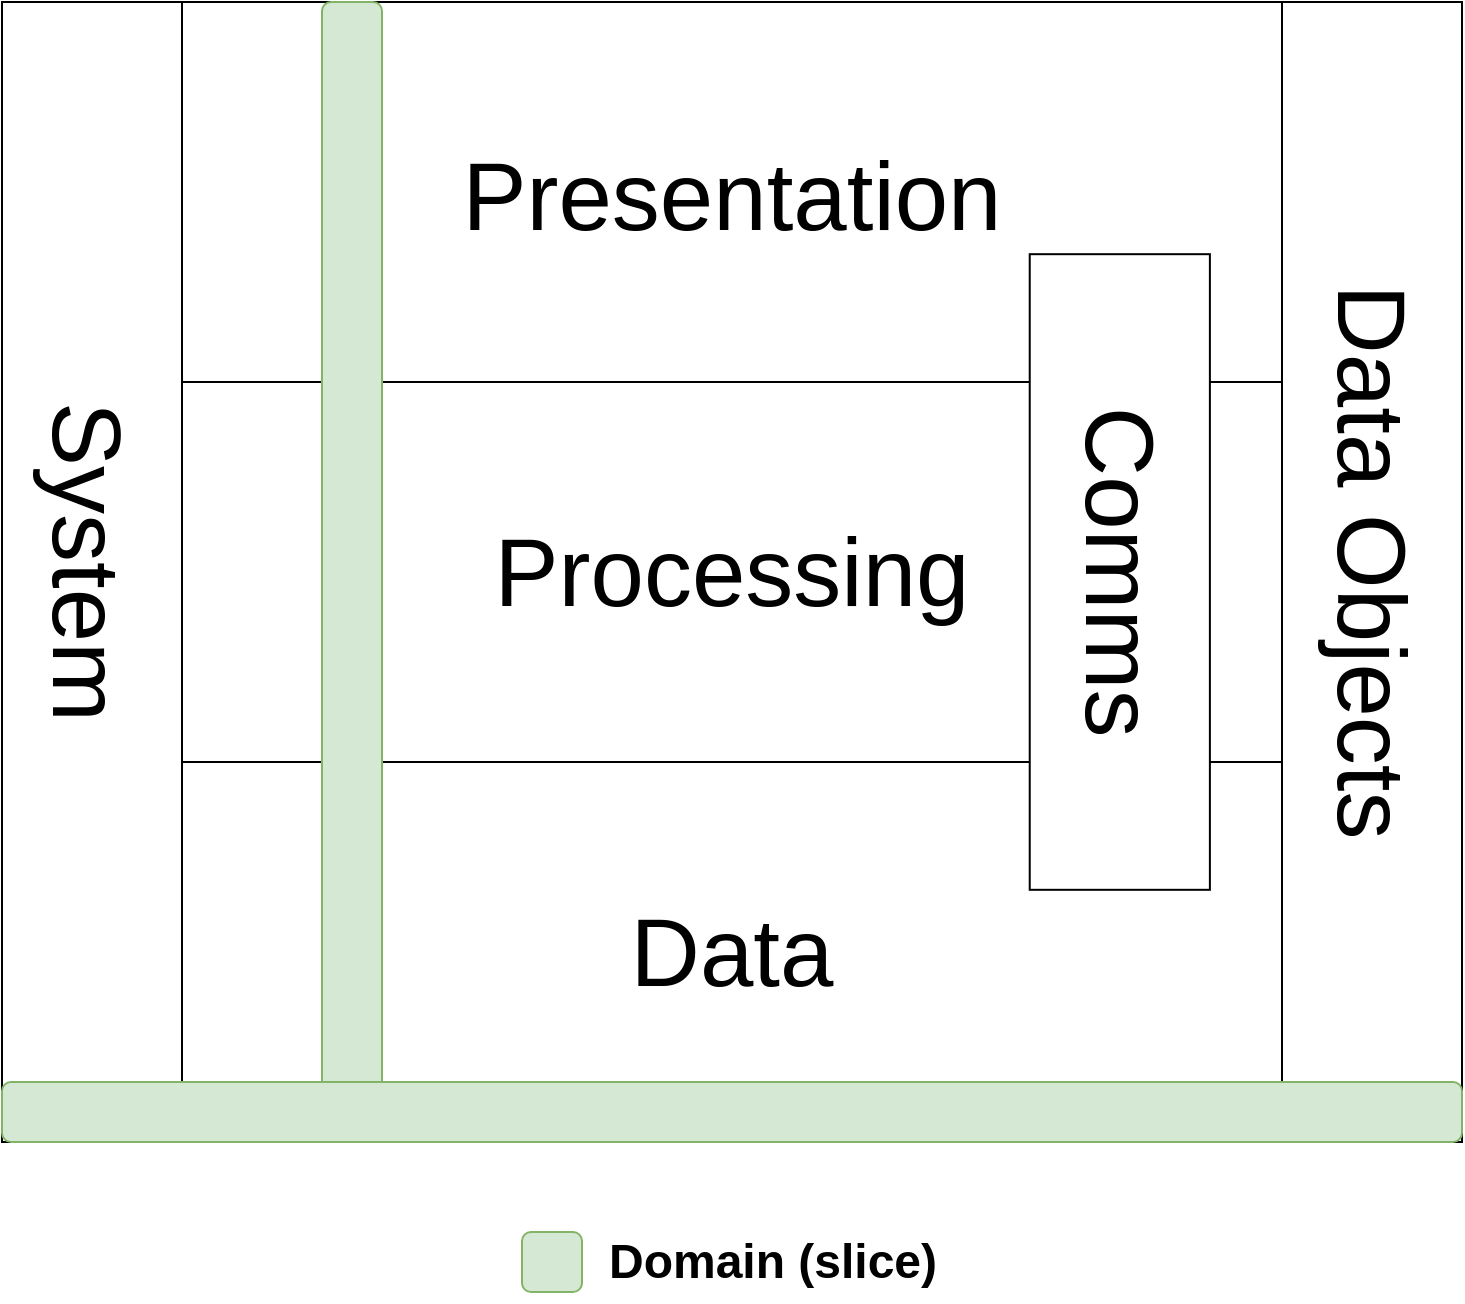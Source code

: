 <mxfile version="14.4.3" type="device"><diagram id="Ec5wMxZQIwyHZgPoHRVD" name="Page-1"><mxGraphModel dx="1088" dy="968" grid="1" gridSize="10" guides="1" tooltips="1" connect="1" arrows="1" fold="1" page="1" pageScale="1" pageWidth="827" pageHeight="1169" math="0" shadow="0"><root><mxCell id="0"/><mxCell id="1" parent="0"/><mxCell id="oNXrpGjEgSBWOjMplqz4-1" value="" style="whiteSpace=wrap;html=1;aspect=fixed;" parent="1" vertex="1"><mxGeometry x="130" y="150" width="570" height="570" as="geometry"/></mxCell><mxCell id="oNXrpGjEgSBWOjMplqz4-2" value="" style="rounded=0;whiteSpace=wrap;html=1;" parent="1" vertex="1"><mxGeometry x="40" y="150" width="90" height="570" as="geometry"/></mxCell><mxCell id="oNXrpGjEgSBWOjMplqz4-3" value="" style="rounded=0;whiteSpace=wrap;html=1;" parent="1" vertex="1"><mxGeometry x="680" y="150" width="90" height="570" as="geometry"/></mxCell><mxCell id="oNXrpGjEgSBWOjMplqz4-5" value="&lt;font style=&quot;font-size: 48px&quot;&gt;Presentation&lt;/font&gt;" style="rounded=0;whiteSpace=wrap;html=1;fontSize=54;" parent="1" vertex="1"><mxGeometry x="130" y="150" width="550" height="190" as="geometry"/></mxCell><mxCell id="oNXrpGjEgSBWOjMplqz4-7" value="Processing" style="rounded=0;whiteSpace=wrap;html=1;fontSize=48;" parent="1" vertex="1"><mxGeometry x="130" y="340" width="550" height="190" as="geometry"/></mxCell><mxCell id="oNXrpGjEgSBWOjMplqz4-8" value="Data" style="rounded=0;whiteSpace=wrap;html=1;fontSize=48;" parent="1" vertex="1"><mxGeometry x="130" y="530" width="550" height="190" as="geometry"/></mxCell><mxCell id="oNXrpGjEgSBWOjMplqz4-9" value="System" style="text;html=1;strokeColor=none;fillColor=none;align=center;verticalAlign=middle;whiteSpace=wrap;rounded=0;fontSize=48;rotation=90;" parent="1" vertex="1"><mxGeometry x="-20" y="420" width="205" height="20" as="geometry"/></mxCell><mxCell id="oNXrpGjEgSBWOjMplqz4-10" value="Data Objects" style="text;html=1;strokeColor=none;fillColor=none;align=center;verticalAlign=middle;whiteSpace=wrap;rounded=0;fontSize=48;rotation=90;" parent="1" vertex="1"><mxGeometry x="546.25" y="420" width="357.5" height="20" as="geometry"/></mxCell><mxCell id="oNXrpGjEgSBWOjMplqz4-27" value="" style="shape=ext;rounded=1;whiteSpace=wrap;html=1;fontSize=48;fillColor=#d5e8d4;strokeColor=#82b366;" parent="1" vertex="1"><mxGeometry x="300" y="765" width="30" height="30" as="geometry"/></mxCell><mxCell id="oNXrpGjEgSBWOjMplqz4-28" value="Domain (slice)" style="text;strokeColor=none;fillColor=none;html=1;fontSize=24;fontStyle=1;verticalAlign=middle;align=center;" parent="1" vertex="1"><mxGeometry x="340" y="760" width="170" height="40" as="geometry"/></mxCell><mxCell id="oNXrpGjEgSBWOjMplqz4-23" value="" style="shape=ext;rounded=1;whiteSpace=wrap;html=1;fontSize=48;fillColor=#d5e8d4;strokeColor=#82b366;" parent="1" vertex="1"><mxGeometry x="200" y="150" width="30" height="570" as="geometry"/></mxCell><mxCell id="oNXrpGjEgSBWOjMplqz4-24" value="" style="shape=ext;rounded=1;whiteSpace=wrap;html=1;fontSize=48;fillColor=#d5e8d4;strokeColor=#82b366;" parent="1" vertex="1"><mxGeometry x="40" y="690" width="730" height="30" as="geometry"/></mxCell><mxCell id="mXNxSe9zAz3q4i87iY5V-1" value="Comms" style="rounded=0;whiteSpace=wrap;html=1;fontSize=48;fontStyle=0;rotation=90;" parent="1" vertex="1"><mxGeometry x="440" y="389.96" width="317.81" height="90.08" as="geometry"/></mxCell></root></mxGraphModel></diagram></mxfile>